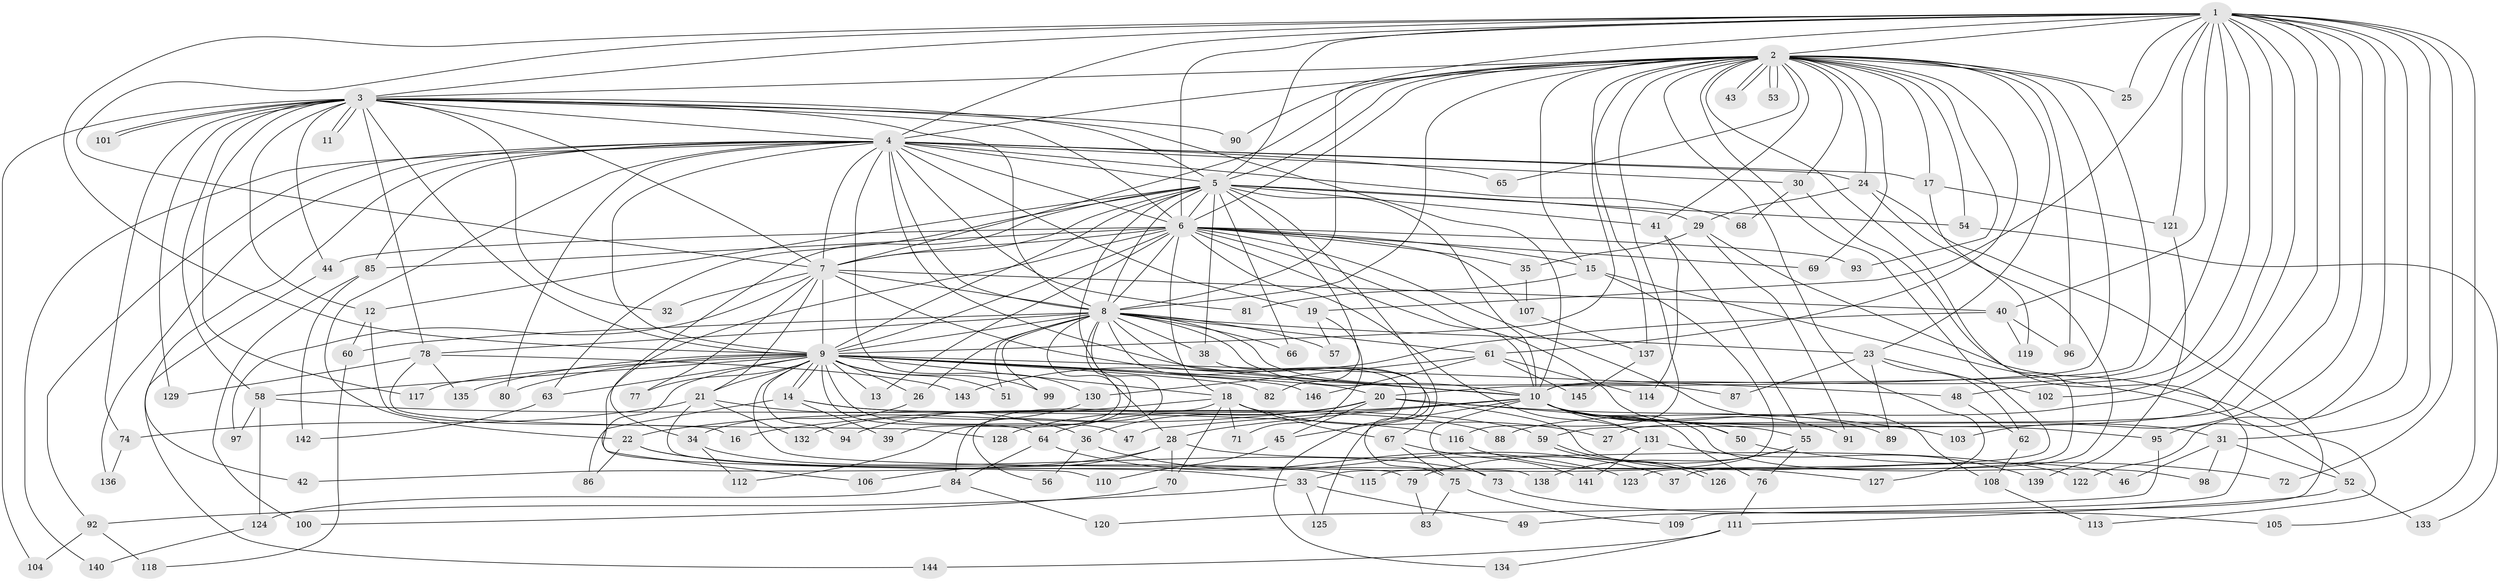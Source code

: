 // Generated by graph-tools (version 1.1) at 2025/49/03/09/25 03:49:28]
// undirected, 146 vertices, 317 edges
graph export_dot {
graph [start="1"]
  node [color=gray90,style=filled];
  1;
  2;
  3;
  4;
  5;
  6;
  7;
  8;
  9;
  10;
  11;
  12;
  13;
  14;
  15;
  16;
  17;
  18;
  19;
  20;
  21;
  22;
  23;
  24;
  25;
  26;
  27;
  28;
  29;
  30;
  31;
  32;
  33;
  34;
  35;
  36;
  37;
  38;
  39;
  40;
  41;
  42;
  43;
  44;
  45;
  46;
  47;
  48;
  49;
  50;
  51;
  52;
  53;
  54;
  55;
  56;
  57;
  58;
  59;
  60;
  61;
  62;
  63;
  64;
  65;
  66;
  67;
  68;
  69;
  70;
  71;
  72;
  73;
  74;
  75;
  76;
  77;
  78;
  79;
  80;
  81;
  82;
  83;
  84;
  85;
  86;
  87;
  88;
  89;
  90;
  91;
  92;
  93;
  94;
  95;
  96;
  97;
  98;
  99;
  100;
  101;
  102;
  103;
  104;
  105;
  106;
  107;
  108;
  109;
  110;
  111;
  112;
  113;
  114;
  115;
  116;
  117;
  118;
  119;
  120;
  121;
  122;
  123;
  124;
  125;
  126;
  127;
  128;
  129;
  130;
  131;
  132;
  133;
  134;
  135;
  136;
  137;
  138;
  139;
  140;
  141;
  142;
  143;
  144;
  145;
  146;
  1 -- 2;
  1 -- 3;
  1 -- 4;
  1 -- 5;
  1 -- 6;
  1 -- 7;
  1 -- 8;
  1 -- 9;
  1 -- 10;
  1 -- 19;
  1 -- 25;
  1 -- 27;
  1 -- 31;
  1 -- 40;
  1 -- 48;
  1 -- 59;
  1 -- 72;
  1 -- 88;
  1 -- 95;
  1 -- 102;
  1 -- 103;
  1 -- 105;
  1 -- 121;
  1 -- 122;
  2 -- 3;
  2 -- 4;
  2 -- 5;
  2 -- 6;
  2 -- 7;
  2 -- 8;
  2 -- 9;
  2 -- 10;
  2 -- 15;
  2 -- 17;
  2 -- 20;
  2 -- 23;
  2 -- 24;
  2 -- 25;
  2 -- 30;
  2 -- 41;
  2 -- 43;
  2 -- 43;
  2 -- 53;
  2 -- 53;
  2 -- 54;
  2 -- 61;
  2 -- 65;
  2 -- 69;
  2 -- 90;
  2 -- 93;
  2 -- 96;
  2 -- 115;
  2 -- 116;
  2 -- 123;
  2 -- 127;
  2 -- 137;
  3 -- 4;
  3 -- 5;
  3 -- 6;
  3 -- 7;
  3 -- 8;
  3 -- 9;
  3 -- 10;
  3 -- 11;
  3 -- 11;
  3 -- 12;
  3 -- 32;
  3 -- 44;
  3 -- 58;
  3 -- 74;
  3 -- 78;
  3 -- 90;
  3 -- 101;
  3 -- 101;
  3 -- 104;
  3 -- 117;
  3 -- 129;
  4 -- 5;
  4 -- 6;
  4 -- 7;
  4 -- 8;
  4 -- 9;
  4 -- 10;
  4 -- 17;
  4 -- 19;
  4 -- 22;
  4 -- 24;
  4 -- 30;
  4 -- 42;
  4 -- 65;
  4 -- 68;
  4 -- 80;
  4 -- 81;
  4 -- 85;
  4 -- 92;
  4 -- 130;
  4 -- 136;
  4 -- 140;
  5 -- 6;
  5 -- 7;
  5 -- 8;
  5 -- 9;
  5 -- 10;
  5 -- 12;
  5 -- 28;
  5 -- 29;
  5 -- 34;
  5 -- 38;
  5 -- 41;
  5 -- 54;
  5 -- 63;
  5 -- 66;
  5 -- 67;
  5 -- 82;
  6 -- 7;
  6 -- 8;
  6 -- 9;
  6 -- 10;
  6 -- 13;
  6 -- 15;
  6 -- 18;
  6 -- 35;
  6 -- 44;
  6 -- 50;
  6 -- 69;
  6 -- 85;
  6 -- 93;
  6 -- 107;
  6 -- 108;
  6 -- 110;
  6 -- 131;
  7 -- 8;
  7 -- 9;
  7 -- 10;
  7 -- 21;
  7 -- 32;
  7 -- 40;
  7 -- 77;
  7 -- 97;
  8 -- 9;
  8 -- 10;
  8 -- 23;
  8 -- 26;
  8 -- 38;
  8 -- 39;
  8 -- 51;
  8 -- 57;
  8 -- 60;
  8 -- 61;
  8 -- 66;
  8 -- 75;
  8 -- 78;
  8 -- 84;
  8 -- 87;
  8 -- 99;
  8 -- 112;
  8 -- 134;
  9 -- 10;
  9 -- 13;
  9 -- 14;
  9 -- 14;
  9 -- 18;
  9 -- 20;
  9 -- 21;
  9 -- 26;
  9 -- 47;
  9 -- 48;
  9 -- 51;
  9 -- 58;
  9 -- 63;
  9 -- 64;
  9 -- 77;
  9 -- 80;
  9 -- 82;
  9 -- 94;
  9 -- 99;
  9 -- 106;
  9 -- 117;
  9 -- 135;
  9 -- 138;
  9 -- 146;
  10 -- 16;
  10 -- 28;
  10 -- 31;
  10 -- 45;
  10 -- 47;
  10 -- 50;
  10 -- 73;
  10 -- 76;
  10 -- 89;
  10 -- 91;
  10 -- 95;
  10 -- 98;
  10 -- 131;
  12 -- 16;
  12 -- 60;
  14 -- 39;
  14 -- 59;
  14 -- 86;
  14 -- 88;
  15 -- 33;
  15 -- 52;
  15 -- 81;
  17 -- 119;
  17 -- 121;
  18 -- 27;
  18 -- 56;
  18 -- 67;
  18 -- 70;
  18 -- 71;
  18 -- 94;
  19 -- 57;
  19 -- 71;
  20 -- 22;
  20 -- 36;
  20 -- 45;
  20 -- 46;
  20 -- 55;
  20 -- 64;
  20 -- 103;
  20 -- 128;
  21 -- 36;
  21 -- 74;
  21 -- 79;
  21 -- 132;
  22 -- 33;
  22 -- 86;
  22 -- 115;
  23 -- 62;
  23 -- 87;
  23 -- 89;
  23 -- 102;
  24 -- 29;
  24 -- 37;
  24 -- 109;
  26 -- 34;
  28 -- 42;
  28 -- 70;
  28 -- 106;
  28 -- 122;
  29 -- 35;
  29 -- 91;
  29 -- 113;
  30 -- 49;
  30 -- 68;
  31 -- 46;
  31 -- 52;
  31 -- 98;
  33 -- 49;
  33 -- 92;
  33 -- 125;
  34 -- 73;
  34 -- 112;
  35 -- 107;
  36 -- 37;
  36 -- 56;
  38 -- 125;
  40 -- 96;
  40 -- 119;
  40 -- 143;
  41 -- 55;
  41 -- 114;
  44 -- 144;
  45 -- 110;
  48 -- 62;
  50 -- 72;
  52 -- 111;
  52 -- 133;
  54 -- 133;
  55 -- 76;
  55 -- 79;
  55 -- 138;
  58 -- 97;
  58 -- 116;
  58 -- 124;
  59 -- 126;
  59 -- 126;
  60 -- 118;
  61 -- 114;
  61 -- 130;
  61 -- 145;
  61 -- 146;
  62 -- 108;
  63 -- 142;
  64 -- 84;
  64 -- 123;
  67 -- 75;
  67 -- 141;
  70 -- 100;
  73 -- 105;
  74 -- 136;
  75 -- 83;
  75 -- 109;
  76 -- 111;
  78 -- 128;
  78 -- 129;
  78 -- 135;
  78 -- 143;
  79 -- 83;
  84 -- 120;
  84 -- 124;
  85 -- 100;
  85 -- 142;
  92 -- 104;
  92 -- 118;
  95 -- 120;
  107 -- 137;
  108 -- 113;
  111 -- 134;
  111 -- 144;
  116 -- 127;
  121 -- 139;
  124 -- 140;
  130 -- 132;
  131 -- 139;
  131 -- 141;
  137 -- 145;
}
